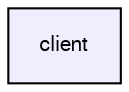digraph "D:/programs/xampp/htdocs/bootstr/client" {
  compound=true
  node [ fontsize="10", fontname="FreeSans"];
  edge [ labelfontsize="10", labelfontname="FreeSans"];
  dir_db3a54907829b36871118d03417739cd [shape=box, label="client", style="filled", fillcolor="#eeeeff", pencolor="black", URL="dir_db3a54907829b36871118d03417739cd.html"];
}
